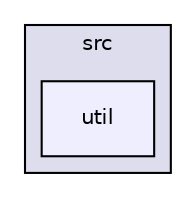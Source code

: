 digraph "src/util" {
  compound=true
  node [ fontsize="10", fontname="Helvetica"];
  edge [ labelfontsize="10", labelfontname="Helvetica"];
  subgraph clusterdir_68267d1309a1af8e8297ef4c3efbcdba {
    graph [ bgcolor="#ddddee", pencolor="black", label="src" fontname="Helvetica", fontsize="10", URL="dir_68267d1309a1af8e8297ef4c3efbcdba.html"]
  dir_b7878ad5ecbf2506f4125b9d34c97e45 [shape=box, label="util", style="filled", fillcolor="#eeeeff", pencolor="black", URL="dir_b7878ad5ecbf2506f4125b9d34c97e45.html"];
  }
}
